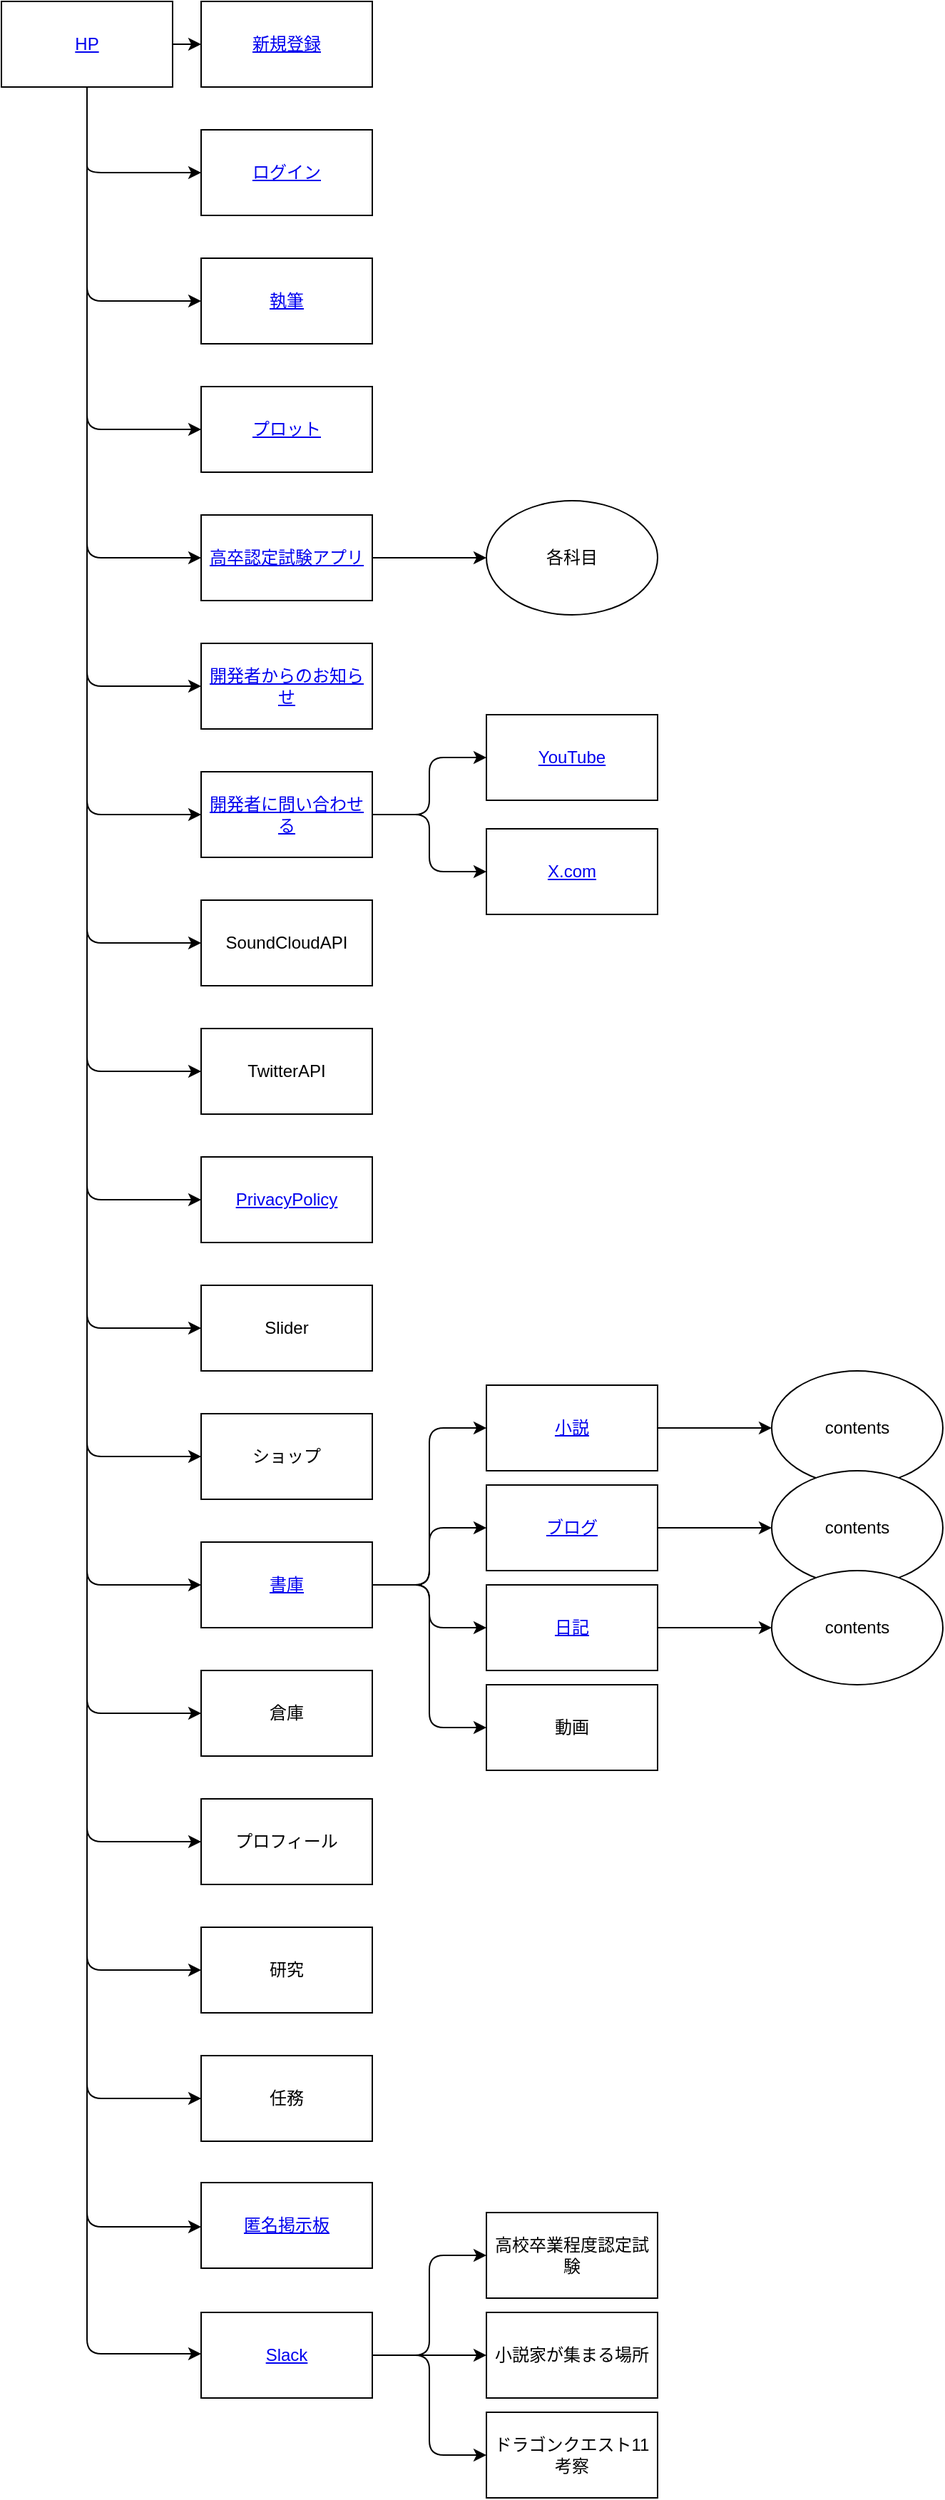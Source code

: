 <mxfile>
    <diagram id="s22g6cwv_M6lEo80K_LC" name="ページ1">
        <mxGraphModel dx="910" dy="536" grid="1" gridSize="10" guides="1" tooltips="1" connect="1" arrows="1" fold="1" page="1" pageScale="1" pageWidth="827" pageHeight="1169" math="0" shadow="0">
            <root>
                <mxCell id="0"/>
                <mxCell id="1" parent="0"/>
                <mxCell id="2" value="&lt;a href=&quot;https://himatsubushi.org&quot;&gt;HP&lt;/a&gt;" style="rounded=0;whiteSpace=wrap;html=1;" vertex="1" parent="1">
                    <mxGeometry x="20" y="110" width="120" height="60" as="geometry"/>
                </mxCell>
                <mxCell id="3" value="&lt;a href=&quot;https://himatsubushi.org/08.auth/register.html&quot;&gt;新規登録&lt;/a&gt;" style="rounded=0;whiteSpace=wrap;html=1;" vertex="1" parent="1">
                    <mxGeometry x="160" y="110" width="120" height="60" as="geometry"/>
                </mxCell>
                <mxCell id="4" value="&lt;a href=&quot;https://himatsubushi.org/08.auth/login.html&quot;&gt;ログイン&lt;/a&gt;" style="rounded=0;whiteSpace=wrap;html=1;" vertex="1" parent="1">
                    <mxGeometry x="160" y="200" width="120" height="60" as="geometry"/>
                </mxCell>
                <mxCell id="5" value="&lt;a href=&quot;https://himatsubushi.org/03.users-create/write.html&quot;&gt;執筆&lt;/a&gt;" style="rounded=0;whiteSpace=wrap;html=1;" vertex="1" parent="1">
                    <mxGeometry x="160" y="290" width="120" height="60" as="geometry"/>
                </mxCell>
                <mxCell id="6" value="&lt;a href=&quot;https://himatsubushi.org/03.users-create/prot.php&quot;&gt;プロット&lt;/a&gt;" style="rounded=0;whiteSpace=wrap;html=1;" vertex="1" parent="1">
                    <mxGeometry x="160" y="380" width="120" height="60" as="geometry"/>
                </mxCell>
                <mxCell id="7" value="&lt;a href=&quot;https://himatsubushi.org/upper-secondary-school-equivalency-examination/ussee.html&quot;&gt;高卒認定試験アプリ&lt;/a&gt;" style="rounded=0;whiteSpace=wrap;html=1;" vertex="1" parent="1">
                    <mxGeometry x="160" y="470" width="120" height="60" as="geometry"/>
                </mxCell>
                <mxCell id="8" value="&lt;a href=&quot;https://himatsubushi.org/releasenote.html&quot;&gt;開発者からのお知らせ&lt;/a&gt;" style="rounded=0;whiteSpace=wrap;html=1;" vertex="1" parent="1">
                    <mxGeometry x="160" y="560" width="120" height="60" as="geometry"/>
                </mxCell>
                <mxCell id="9" value="&lt;a href=&quot;https://himatsubushi.org/05.contact/contact.html&quot;&gt;開発者に問い合わせる&lt;/a&gt;" style="rounded=0;whiteSpace=wrap;html=1;" vertex="1" parent="1">
                    <mxGeometry x="160" y="650" width="120" height="60" as="geometry"/>
                </mxCell>
                <mxCell id="10" value="SoundCloudAPI" style="rounded=0;whiteSpace=wrap;html=1;" vertex="1" parent="1">
                    <mxGeometry x="160" y="740" width="120" height="60" as="geometry"/>
                </mxCell>
                <mxCell id="11" value="TwitterAPI" style="rounded=0;whiteSpace=wrap;html=1;" vertex="1" parent="1">
                    <mxGeometry x="160" y="830" width="120" height="60" as="geometry"/>
                </mxCell>
                <mxCell id="12" value="&lt;a href=&quot;https://himatsubushi.org/privacy-policy.html&quot;&gt;PrivacyPolicy&lt;/a&gt;" style="rounded=0;whiteSpace=wrap;html=1;" vertex="1" parent="1">
                    <mxGeometry x="160" y="920" width="120" height="60" as="geometry"/>
                </mxCell>
                <mxCell id="13" value="Slider" style="rounded=0;whiteSpace=wrap;html=1;" vertex="1" parent="1">
                    <mxGeometry x="160" y="1010" width="120" height="60" as="geometry"/>
                </mxCell>
                <mxCell id="14" value="ショップ" style="rounded=0;whiteSpace=wrap;html=1;" vertex="1" parent="1">
                    <mxGeometry x="160" y="1100" width="120" height="60" as="geometry"/>
                </mxCell>
                <mxCell id="15" value="&lt;a href=&quot;https://himatsubushi.org/02.discover/discover.html&quot;&gt;書庫&lt;/a&gt;" style="rounded=0;whiteSpace=wrap;html=1;" vertex="1" parent="1">
                    <mxGeometry x="160" y="1190" width="120" height="60" as="geometry"/>
                </mxCell>
                <mxCell id="16" value="倉庫" style="rounded=0;whiteSpace=wrap;html=1;" vertex="1" parent="1">
                    <mxGeometry x="160" y="1280" width="120" height="60" as="geometry"/>
                </mxCell>
                <mxCell id="17" value="プロフィール" style="rounded=0;whiteSpace=wrap;html=1;" vertex="1" parent="1">
                    <mxGeometry x="160" y="1370" width="120" height="60" as="geometry"/>
                </mxCell>
                <mxCell id="18" value="研究" style="rounded=0;whiteSpace=wrap;html=1;" vertex="1" parent="1">
                    <mxGeometry x="160" y="1460" width="120" height="60" as="geometry"/>
                </mxCell>
                <mxCell id="19" value="任務" style="rounded=0;whiteSpace=wrap;html=1;" vertex="1" parent="1">
                    <mxGeometry x="160" y="1550" width="120" height="60" as="geometry"/>
                </mxCell>
                <mxCell id="20" value="&lt;a href=&quot;https://himatsubushi.org/09.%E5%8C%BF%E5%90%8D%E6%8E%B2%E7%A4%BA%E6%9D%BF/tokumei.php&quot;&gt;匿名掲示板&lt;/a&gt;" style="rounded=0;whiteSpace=wrap;html=1;" vertex="1" parent="1">
                    <mxGeometry x="160" y="1639" width="120" height="60" as="geometry"/>
                </mxCell>
                <mxCell id="21" value="&lt;a href=&quot;https://himatsubushi.org/slack.html&quot;&gt;Slack&lt;/a&gt;" style="rounded=0;whiteSpace=wrap;html=1;" vertex="1" parent="1">
                    <mxGeometry x="160" y="1730" width="120" height="60" as="geometry"/>
                </mxCell>
                <mxCell id="22" value="&lt;a href=&quot;https://www.youtube.com/@himaorg-YT&quot;&gt;YouTube&lt;/a&gt;" style="rounded=0;whiteSpace=wrap;html=1;" vertex="1" parent="1">
                    <mxGeometry x="360" y="610" width="120" height="60" as="geometry"/>
                </mxCell>
                <mxCell id="23" value="&lt;a href=&quot;https://x.com/work_himaorg&quot;&gt;X.com&lt;/a&gt;" style="rounded=0;whiteSpace=wrap;html=1;" vertex="1" parent="1">
                    <mxGeometry x="360" y="690" width="120" height="60" as="geometry"/>
                </mxCell>
                <mxCell id="24" value="高校卒業程度認定試験" style="rounded=0;whiteSpace=wrap;html=1;" vertex="1" parent="1">
                    <mxGeometry x="360" y="1660" width="120" height="60" as="geometry"/>
                </mxCell>
                <mxCell id="25" value="小説家が集まる場所" style="rounded=0;whiteSpace=wrap;html=1;" vertex="1" parent="1">
                    <mxGeometry x="360" y="1730" width="120" height="60" as="geometry"/>
                </mxCell>
                <mxCell id="26" value="ドラゴンクエスト11考察" style="rounded=0;whiteSpace=wrap;html=1;" vertex="1" parent="1">
                    <mxGeometry x="360" y="1800" width="120" height="60" as="geometry"/>
                </mxCell>
                <mxCell id="28" value="&lt;a href=&quot;https://himatsubushi.org/02.discover/novel/page/senario.php&quot;&gt;小説&lt;/a&gt;" style="rounded=0;whiteSpace=wrap;html=1;" vertex="1" parent="1">
                    <mxGeometry x="360" y="1080" width="120" height="60" as="geometry"/>
                </mxCell>
                <mxCell id="29" value="&lt;a href=&quot;https://himatsubushi.org/02.discover/blog/page/blog.php&quot;&gt;ブログ&lt;/a&gt;" style="rounded=0;whiteSpace=wrap;html=1;" vertex="1" parent="1">
                    <mxGeometry x="360" y="1150" width="120" height="60" as="geometry"/>
                </mxCell>
                <mxCell id="31" value="&lt;a href=&quot;https://himatsubushi.org/02.discover/diary/page/diary.php&quot;&gt;日記&lt;/a&gt;" style="rounded=0;whiteSpace=wrap;html=1;" vertex="1" parent="1">
                    <mxGeometry x="360" y="1220" width="120" height="60" as="geometry"/>
                </mxCell>
                <mxCell id="32" value="動画" style="rounded=0;whiteSpace=wrap;html=1;" vertex="1" parent="1">
                    <mxGeometry x="360" y="1290" width="120" height="60" as="geometry"/>
                </mxCell>
                <mxCell id="35" value="" style="endArrow=classic;html=1;exitX=0.5;exitY=1;exitDx=0;exitDy=0;entryX=0;entryY=0.5;entryDx=0;entryDy=0;" edge="1" parent="1" source="2" target="4">
                    <mxGeometry width="50" height="50" relative="1" as="geometry">
                        <mxPoint x="240" y="220" as="sourcePoint"/>
                        <mxPoint x="80" y="240" as="targetPoint"/>
                        <Array as="points">
                            <mxPoint x="80" y="210"/>
                            <mxPoint x="80" y="230"/>
                        </Array>
                    </mxGeometry>
                </mxCell>
                <mxCell id="36" value="" style="endArrow=classic;html=1;exitX=0.5;exitY=1;exitDx=0;exitDy=0;entryX=0;entryY=0.5;entryDx=0;entryDy=0;" edge="1" parent="1" target="5">
                    <mxGeometry width="50" height="50" relative="1" as="geometry">
                        <mxPoint x="80.0" y="220" as="sourcePoint"/>
                        <mxPoint x="160.0" y="280" as="targetPoint"/>
                        <Array as="points">
                            <mxPoint x="80" y="260"/>
                            <mxPoint x="80" y="320"/>
                        </Array>
                    </mxGeometry>
                </mxCell>
                <mxCell id="37" value="" style="endArrow=classic;html=1;exitX=0.5;exitY=1;exitDx=0;exitDy=0;entryX=0;entryY=0.5;entryDx=0;entryDy=0;" edge="1" parent="1" target="6">
                    <mxGeometry width="50" height="50" relative="1" as="geometry">
                        <mxPoint x="80.0" y="290" as="sourcePoint"/>
                        <mxPoint x="160.0" y="390" as="targetPoint"/>
                        <Array as="points">
                            <mxPoint x="80" y="330"/>
                            <mxPoint x="80" y="410"/>
                        </Array>
                    </mxGeometry>
                </mxCell>
                <mxCell id="38" value="" style="endArrow=classic;html=1;exitX=0.5;exitY=1;exitDx=0;exitDy=0;entryX=0;entryY=0.5;entryDx=0;entryDy=0;" edge="1" parent="1">
                    <mxGeometry width="50" height="50" relative="1" as="geometry">
                        <mxPoint x="80.0" y="380" as="sourcePoint"/>
                        <mxPoint x="160.0" y="500" as="targetPoint"/>
                        <Array as="points">
                            <mxPoint x="80" y="420"/>
                            <mxPoint x="80" y="500"/>
                        </Array>
                    </mxGeometry>
                </mxCell>
                <mxCell id="39" value="" style="endArrow=classic;html=1;exitX=0.5;exitY=1;exitDx=0;exitDy=0;entryX=0;entryY=0.5;entryDx=0;entryDy=0;" edge="1" parent="1">
                    <mxGeometry width="50" height="50" relative="1" as="geometry">
                        <mxPoint x="80.0" y="470" as="sourcePoint"/>
                        <mxPoint x="160.0" y="590" as="targetPoint"/>
                        <Array as="points">
                            <mxPoint x="80" y="510"/>
                            <mxPoint x="80" y="590"/>
                        </Array>
                    </mxGeometry>
                </mxCell>
                <mxCell id="40" value="" style="endArrow=classic;html=1;exitX=0.5;exitY=1;exitDx=0;exitDy=0;entryX=0;entryY=0.5;entryDx=0;entryDy=0;" edge="1" parent="1">
                    <mxGeometry width="50" height="50" relative="1" as="geometry">
                        <mxPoint x="80.0" y="560" as="sourcePoint"/>
                        <mxPoint x="160.0" y="680" as="targetPoint"/>
                        <Array as="points">
                            <mxPoint x="80" y="600"/>
                            <mxPoint x="80" y="680"/>
                        </Array>
                    </mxGeometry>
                </mxCell>
                <mxCell id="41" value="" style="endArrow=classic;html=1;exitX=0.5;exitY=1;exitDx=0;exitDy=0;entryX=0;entryY=0.5;entryDx=0;entryDy=0;" edge="1" parent="1">
                    <mxGeometry width="50" height="50" relative="1" as="geometry">
                        <mxPoint x="80.0" y="650" as="sourcePoint"/>
                        <mxPoint x="160.0" y="770" as="targetPoint"/>
                        <Array as="points">
                            <mxPoint x="80" y="690"/>
                            <mxPoint x="80" y="770"/>
                        </Array>
                    </mxGeometry>
                </mxCell>
                <mxCell id="42" value="" style="endArrow=classic;html=1;exitX=0.5;exitY=1;exitDx=0;exitDy=0;entryX=0;entryY=0.5;entryDx=0;entryDy=0;" edge="1" parent="1">
                    <mxGeometry width="50" height="50" relative="1" as="geometry">
                        <mxPoint x="80.0" y="740" as="sourcePoint"/>
                        <mxPoint x="160.0" y="860" as="targetPoint"/>
                        <Array as="points">
                            <mxPoint x="80" y="780"/>
                            <mxPoint x="80" y="860"/>
                        </Array>
                    </mxGeometry>
                </mxCell>
                <mxCell id="43" value="" style="endArrow=classic;html=1;exitX=0.5;exitY=1;exitDx=0;exitDy=0;entryX=0;entryY=0.5;entryDx=0;entryDy=0;" edge="1" parent="1">
                    <mxGeometry width="50" height="50" relative="1" as="geometry">
                        <mxPoint x="80.0" y="830" as="sourcePoint"/>
                        <mxPoint x="160.0" y="950" as="targetPoint"/>
                        <Array as="points">
                            <mxPoint x="80" y="870"/>
                            <mxPoint x="80" y="950"/>
                        </Array>
                    </mxGeometry>
                </mxCell>
                <mxCell id="44" value="" style="endArrow=classic;html=1;exitX=0.5;exitY=1;exitDx=0;exitDy=0;entryX=0;entryY=0.5;entryDx=0;entryDy=0;" edge="1" parent="1">
                    <mxGeometry width="50" height="50" relative="1" as="geometry">
                        <mxPoint x="80.0" y="920" as="sourcePoint"/>
                        <mxPoint x="160.0" y="1040" as="targetPoint"/>
                        <Array as="points">
                            <mxPoint x="80" y="960"/>
                            <mxPoint x="80" y="1040"/>
                        </Array>
                    </mxGeometry>
                </mxCell>
                <mxCell id="45" value="" style="endArrow=classic;html=1;exitX=0.5;exitY=1;exitDx=0;exitDy=0;entryX=0;entryY=0.5;entryDx=0;entryDy=0;" edge="1" parent="1">
                    <mxGeometry width="50" height="50" relative="1" as="geometry">
                        <mxPoint x="80.0" y="1010" as="sourcePoint"/>
                        <mxPoint x="160.0" y="1130" as="targetPoint"/>
                        <Array as="points">
                            <mxPoint x="80" y="1050"/>
                            <mxPoint x="80" y="1130"/>
                        </Array>
                    </mxGeometry>
                </mxCell>
                <mxCell id="46" value="" style="endArrow=classic;html=1;exitX=0.5;exitY=1;exitDx=0;exitDy=0;entryX=0;entryY=0.5;entryDx=0;entryDy=0;" edge="1" parent="1">
                    <mxGeometry width="50" height="50" relative="1" as="geometry">
                        <mxPoint x="80.0" y="1100" as="sourcePoint"/>
                        <mxPoint x="160.0" y="1220" as="targetPoint"/>
                        <Array as="points">
                            <mxPoint x="80" y="1140"/>
                            <mxPoint x="80" y="1220"/>
                        </Array>
                    </mxGeometry>
                </mxCell>
                <mxCell id="47" value="" style="endArrow=classic;html=1;exitX=0.5;exitY=1;exitDx=0;exitDy=0;entryX=0;entryY=0.5;entryDx=0;entryDy=0;" edge="1" parent="1">
                    <mxGeometry width="50" height="50" relative="1" as="geometry">
                        <mxPoint x="80.0" y="1190" as="sourcePoint"/>
                        <mxPoint x="160.0" y="1310" as="targetPoint"/>
                        <Array as="points">
                            <mxPoint x="80" y="1230"/>
                            <mxPoint x="80" y="1310"/>
                        </Array>
                    </mxGeometry>
                </mxCell>
                <mxCell id="48" value="" style="endArrow=classic;html=1;exitX=0.5;exitY=1;exitDx=0;exitDy=0;entryX=0;entryY=0.5;entryDx=0;entryDy=0;" edge="1" parent="1">
                    <mxGeometry width="50" height="50" relative="1" as="geometry">
                        <mxPoint x="80.0" y="1280" as="sourcePoint"/>
                        <mxPoint x="160.0" y="1400" as="targetPoint"/>
                        <Array as="points">
                            <mxPoint x="80" y="1320"/>
                            <mxPoint x="80" y="1400"/>
                        </Array>
                    </mxGeometry>
                </mxCell>
                <mxCell id="49" value="" style="endArrow=classic;html=1;exitX=0.5;exitY=1;exitDx=0;exitDy=0;entryX=0;entryY=0.5;entryDx=0;entryDy=0;" edge="1" parent="1">
                    <mxGeometry width="50" height="50" relative="1" as="geometry">
                        <mxPoint x="80.0" y="1370" as="sourcePoint"/>
                        <mxPoint x="160.0" y="1490" as="targetPoint"/>
                        <Array as="points">
                            <mxPoint x="80" y="1410"/>
                            <mxPoint x="80" y="1490"/>
                        </Array>
                    </mxGeometry>
                </mxCell>
                <mxCell id="50" value="" style="endArrow=classic;html=1;exitX=0.5;exitY=1;exitDx=0;exitDy=0;entryX=0;entryY=0.5;entryDx=0;entryDy=0;" edge="1" parent="1">
                    <mxGeometry width="50" height="50" relative="1" as="geometry">
                        <mxPoint x="80.0" y="1460" as="sourcePoint"/>
                        <mxPoint x="160.0" y="1580" as="targetPoint"/>
                        <Array as="points">
                            <mxPoint x="80" y="1500"/>
                            <mxPoint x="80" y="1580"/>
                        </Array>
                    </mxGeometry>
                </mxCell>
                <mxCell id="51" value="" style="endArrow=classic;html=1;exitX=0.5;exitY=1;exitDx=0;exitDy=0;entryX=0;entryY=0.5;entryDx=0;entryDy=0;" edge="1" parent="1">
                    <mxGeometry width="50" height="50" relative="1" as="geometry">
                        <mxPoint x="80.0" y="1550" as="sourcePoint"/>
                        <mxPoint x="160.0" y="1670" as="targetPoint"/>
                        <Array as="points">
                            <mxPoint x="80" y="1590"/>
                            <mxPoint x="80" y="1670"/>
                        </Array>
                    </mxGeometry>
                </mxCell>
                <mxCell id="52" value="" style="endArrow=classic;html=1;exitX=0.5;exitY=1;exitDx=0;exitDy=0;entryX=0;entryY=0.5;entryDx=0;entryDy=0;" edge="1" parent="1">
                    <mxGeometry width="50" height="50" relative="1" as="geometry">
                        <mxPoint x="80.0" y="1639" as="sourcePoint"/>
                        <mxPoint x="160.0" y="1759" as="targetPoint"/>
                        <Array as="points">
                            <mxPoint x="80" y="1679"/>
                            <mxPoint x="80" y="1759"/>
                        </Array>
                    </mxGeometry>
                </mxCell>
                <mxCell id="53" value="" style="endArrow=classic;html=1;exitX=1;exitY=0.5;exitDx=0;exitDy=0;entryX=0;entryY=0.5;entryDx=0;entryDy=0;" edge="1" parent="1" source="2" target="3">
                    <mxGeometry width="50" height="50" relative="1" as="geometry">
                        <mxPoint x="240" y="140" as="sourcePoint"/>
                        <mxPoint x="290" y="90" as="targetPoint"/>
                    </mxGeometry>
                </mxCell>
                <mxCell id="56" value="" style="endArrow=classic;html=1;exitX=1;exitY=0.5;exitDx=0;exitDy=0;entryX=0;entryY=0.5;entryDx=0;entryDy=0;" edge="1" parent="1" source="9" target="22">
                    <mxGeometry width="50" height="50" relative="1" as="geometry">
                        <mxPoint x="270" y="810" as="sourcePoint"/>
                        <mxPoint x="320" y="760" as="targetPoint"/>
                        <Array as="points">
                            <mxPoint x="320" y="680"/>
                            <mxPoint x="320" y="640"/>
                        </Array>
                    </mxGeometry>
                </mxCell>
                <mxCell id="57" value="" style="endArrow=classic;html=1;entryX=0;entryY=0.5;entryDx=0;entryDy=0;" edge="1" parent="1" target="23">
                    <mxGeometry width="50" height="50" relative="1" as="geometry">
                        <mxPoint x="280" y="680" as="sourcePoint"/>
                        <mxPoint x="370" y="680" as="targetPoint"/>
                        <Array as="points">
                            <mxPoint x="320" y="680"/>
                            <mxPoint x="320" y="720"/>
                        </Array>
                    </mxGeometry>
                </mxCell>
                <mxCell id="58" value="" style="endArrow=classic;html=1;exitX=1;exitY=0.5;exitDx=0;exitDy=0;entryX=0;entryY=0.5;entryDx=0;entryDy=0;" edge="1" parent="1" source="15" target="28">
                    <mxGeometry width="50" height="50" relative="1" as="geometry">
                        <mxPoint x="250" y="1210" as="sourcePoint"/>
                        <mxPoint x="300" y="1160" as="targetPoint"/>
                        <Array as="points">
                            <mxPoint x="320" y="1220"/>
                            <mxPoint x="320" y="1110"/>
                        </Array>
                    </mxGeometry>
                </mxCell>
                <mxCell id="59" value="" style="endArrow=classic;html=1;entryX=0;entryY=0.5;entryDx=0;entryDy=0;" edge="1" parent="1" target="29">
                    <mxGeometry width="50" height="50" relative="1" as="geometry">
                        <mxPoint x="280" y="1220" as="sourcePoint"/>
                        <mxPoint x="390" y="1200" as="targetPoint"/>
                        <Array as="points">
                            <mxPoint x="320" y="1220"/>
                            <mxPoint x="320" y="1180"/>
                        </Array>
                    </mxGeometry>
                </mxCell>
                <mxCell id="60" value="" style="endArrow=classic;html=1;exitX=1;exitY=0.5;exitDx=0;exitDy=0;entryX=0;entryY=0.5;entryDx=0;entryDy=0;" edge="1" parent="1" source="15" target="31">
                    <mxGeometry width="50" height="50" relative="1" as="geometry">
                        <mxPoint x="250" y="1210" as="sourcePoint"/>
                        <mxPoint x="300" y="1160" as="targetPoint"/>
                        <Array as="points">
                            <mxPoint x="320" y="1220"/>
                            <mxPoint x="320" y="1250"/>
                        </Array>
                    </mxGeometry>
                </mxCell>
                <mxCell id="61" value="" style="endArrow=classic;html=1;exitX=1;exitY=0.5;exitDx=0;exitDy=0;entryX=0;entryY=0.5;entryDx=0;entryDy=0;" edge="1" parent="1" source="15" target="32">
                    <mxGeometry width="50" height="50" relative="1" as="geometry">
                        <mxPoint x="250" y="1210" as="sourcePoint"/>
                        <mxPoint x="300" y="1160" as="targetPoint"/>
                        <Array as="points">
                            <mxPoint x="320" y="1220"/>
                            <mxPoint x="320" y="1320"/>
                        </Array>
                    </mxGeometry>
                </mxCell>
                <mxCell id="62" value="" style="endArrow=classic;html=1;exitX=1;exitY=0.5;exitDx=0;exitDy=0;entryX=0;entryY=0.5;entryDx=0;entryDy=0;" edge="1" parent="1" source="21" target="24">
                    <mxGeometry width="50" height="50" relative="1" as="geometry">
                        <mxPoint x="250" y="1690" as="sourcePoint"/>
                        <mxPoint x="300" y="1640" as="targetPoint"/>
                        <Array as="points">
                            <mxPoint x="320" y="1760"/>
                            <mxPoint x="320" y="1690"/>
                        </Array>
                    </mxGeometry>
                </mxCell>
                <mxCell id="63" value="" style="endArrow=classic;html=1;exitX=1;exitY=0.5;exitDx=0;exitDy=0;entryX=0;entryY=0.5;entryDx=0;entryDy=0;" edge="1" parent="1" source="21" target="25">
                    <mxGeometry width="50" height="50" relative="1" as="geometry">
                        <mxPoint x="250" y="1690" as="sourcePoint"/>
                        <mxPoint x="300" y="1640" as="targetPoint"/>
                        <Array as="points"/>
                    </mxGeometry>
                </mxCell>
                <mxCell id="64" value="" style="endArrow=classic;html=1;entryX=0;entryY=0.5;entryDx=0;entryDy=0;exitX=1;exitY=0.5;exitDx=0;exitDy=0;" edge="1" parent="1" source="21" target="26">
                    <mxGeometry width="50" height="50" relative="1" as="geometry">
                        <mxPoint x="280" y="1890" as="sourcePoint"/>
                        <mxPoint x="330" y="1840" as="targetPoint"/>
                        <Array as="points">
                            <mxPoint x="320" y="1760"/>
                            <mxPoint x="320" y="1830"/>
                        </Array>
                    </mxGeometry>
                </mxCell>
                <mxCell id="66" value="各科目" style="ellipse;whiteSpace=wrap;html=1;" vertex="1" parent="1">
                    <mxGeometry x="360" y="460" width="120" height="80" as="geometry"/>
                </mxCell>
                <mxCell id="67" value="" style="endArrow=classic;html=1;entryX=0;entryY=0.5;entryDx=0;entryDy=0;exitX=1;exitY=0.5;exitDx=0;exitDy=0;" edge="1" parent="1" source="7" target="66">
                    <mxGeometry width="50" height="50" relative="1" as="geometry">
                        <mxPoint x="300" y="585" as="sourcePoint"/>
                        <mxPoint x="350" y="535" as="targetPoint"/>
                    </mxGeometry>
                </mxCell>
                <mxCell id="68" value="contents" style="ellipse;whiteSpace=wrap;html=1;" vertex="1" parent="1">
                    <mxGeometry x="560" y="1070" width="120" height="80" as="geometry"/>
                </mxCell>
                <mxCell id="69" value="" style="endArrow=classic;html=1;entryX=0;entryY=0.5;entryDx=0;entryDy=0;exitX=1;exitY=0.5;exitDx=0;exitDy=0;" edge="1" parent="1" source="28" target="68">
                    <mxGeometry width="50" height="50" relative="1" as="geometry">
                        <mxPoint x="470" y="1060" as="sourcePoint"/>
                        <mxPoint x="520" y="1010" as="targetPoint"/>
                    </mxGeometry>
                </mxCell>
                <mxCell id="70" value="contents" style="ellipse;whiteSpace=wrap;html=1;" vertex="1" parent="1">
                    <mxGeometry x="560" y="1140" width="120" height="80" as="geometry"/>
                </mxCell>
                <mxCell id="71" value="" style="endArrow=classic;html=1;exitX=1;exitY=0.5;exitDx=0;exitDy=0;entryX=0;entryY=0.5;entryDx=0;entryDy=0;" edge="1" parent="1" source="29" target="70">
                    <mxGeometry width="50" height="50" relative="1" as="geometry">
                        <mxPoint x="510" y="1280" as="sourcePoint"/>
                        <mxPoint x="550" y="1180" as="targetPoint"/>
                    </mxGeometry>
                </mxCell>
                <mxCell id="72" value="contents" style="ellipse;whiteSpace=wrap;html=1;" vertex="1" parent="1">
                    <mxGeometry x="560" y="1210" width="120" height="80" as="geometry"/>
                </mxCell>
                <mxCell id="73" value="" style="endArrow=classic;html=1;entryX=0;entryY=0.5;entryDx=0;entryDy=0;exitX=1;exitY=0.5;exitDx=0;exitDy=0;" edge="1" parent="1" source="31" target="72">
                    <mxGeometry width="50" height="50" relative="1" as="geometry">
                        <mxPoint x="470" y="1300" as="sourcePoint"/>
                        <mxPoint x="520" y="1250" as="targetPoint"/>
                    </mxGeometry>
                </mxCell>
            </root>
        </mxGraphModel>
    </diagram>
</mxfile>